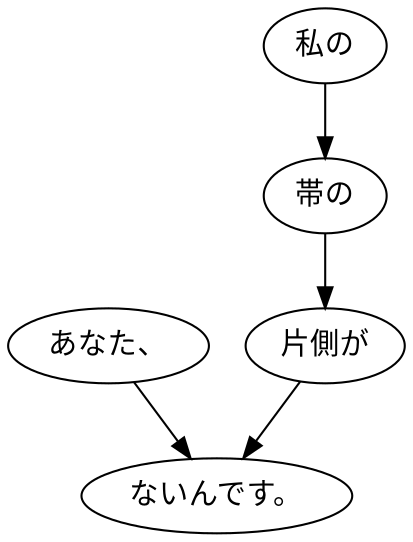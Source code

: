 digraph graph7075 {
	node0 [label="あなた、"];
	node1 [label="私の"];
	node2 [label="帯の"];
	node3 [label="片側が"];
	node4 [label="ないんです。"];
	node0 -> node4;
	node1 -> node2;
	node2 -> node3;
	node3 -> node4;
}
